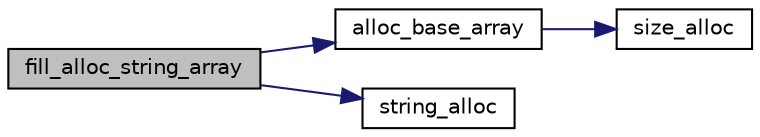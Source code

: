 digraph "fill_alloc_string_array"
{
  edge [fontname="Helvetica",fontsize="10",labelfontname="Helvetica",labelfontsize="10"];
  node [fontname="Helvetica",fontsize="10",shape=record];
  rankdir="LR";
  Node96 [label="fill_alloc_string_array",height=0.2,width=0.4,color="black", fillcolor="grey75", style="filled", fontcolor="black"];
  Node96 -> Node97 [color="midnightblue",fontsize="10",style="solid",fontname="Helvetica"];
  Node97 [label="alloc_base_array",height=0.2,width=0.4,color="black", fillcolor="white", style="filled",URL="$db/dfd/base__array_8c.html#a51690bf7ac196ecca2511e3c1cd32ae8"];
  Node97 -> Node98 [color="midnightblue",fontsize="10",style="solid",fontname="Helvetica"];
  Node98 [label="size_alloc",height=0.2,width=0.4,color="black", fillcolor="white", style="filled",URL="$d6/de0/memory__pool_8c.html#ac07274f51cb387c8cf128ba0532d7b84"];
  Node96 -> Node99 [color="midnightblue",fontsize="10",style="solid",fontname="Helvetica"];
  Node99 [label="string_alloc",height=0.2,width=0.4,color="black", fillcolor="white", style="filled",URL="$d6/de0/memory__pool_8c.html#abc79a224342849c35efe06a7986d3eac"];
}
